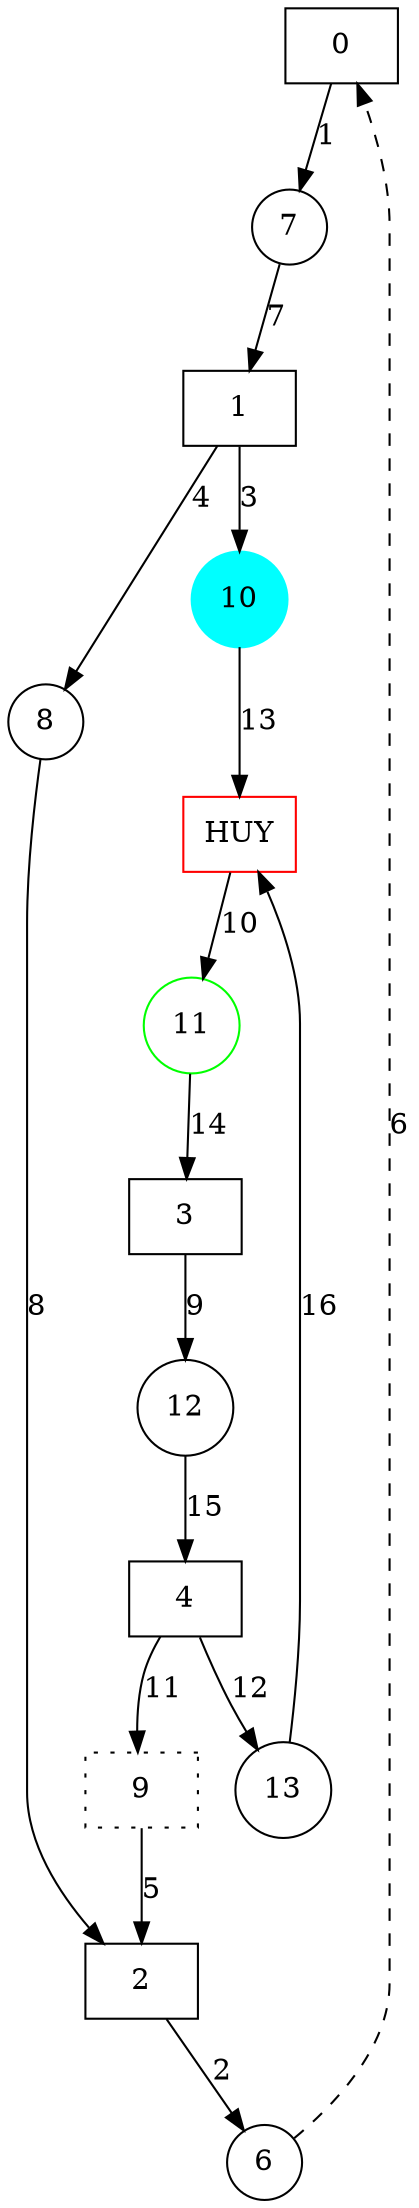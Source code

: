 digraph g { 
graph [];
    0 [ shape="box"  ];
    1 [ shape="box"  ];
    2 [ shape="box"  ];
    3 [ shape="box"  ];
    4 [ shape="box"  ];
    5 [ shape="box" ,color="red" ,label="HUY"  ];
    6 [ shape="circle"  ];
    7 [ shape="circle"  ];
    8 [ shape="circle"  ];
    9 [ shape="box" ,style="dotted"  ];
    10 [ shape="circle" ,color="cyan" ,style="filled"  ];
    11 [ shape="circle" ,color="green"  ];
    12 [ shape="circle"  ];
    13 [ shape="circle"  ];
    0 -> 7 [ label="1" ,comment="14"  ];
    2 -> 6 [ label="2" ,comment="15"  ];
    1 -> 10 [ label="3" ,comment="16"  ];
    1 -> 8 [ label="4" ,comment="17"  ];
    9 -> 2 [ label="5" ,comment="18"  ];
    6 -> 0 [ label="6" ,style="dashed" ,comment="19"  ];
    7 -> 1 [ label="7" ,comment="20"  ];
    8 -> 2 [ label="8" ,comment="21"  ];
    3 -> 12 [ label="9" ,comment="22"  ];
    5 -> 11 [ label="10" ,comment="23"  ];
    4 -> 9 [ label="11" ,comment="24"  ];
    4 -> 13 [ label="12" ,comment="25"  ];
    10 -> 5 [ label="13" ,comment="26"  ];
    11 -> 3 [ label="14" ,comment="27"  ];
    12 -> 4 [ label="15" ,comment="28"  ];
    13 -> 5 [ label="16" ,comment="29"  ];
}
